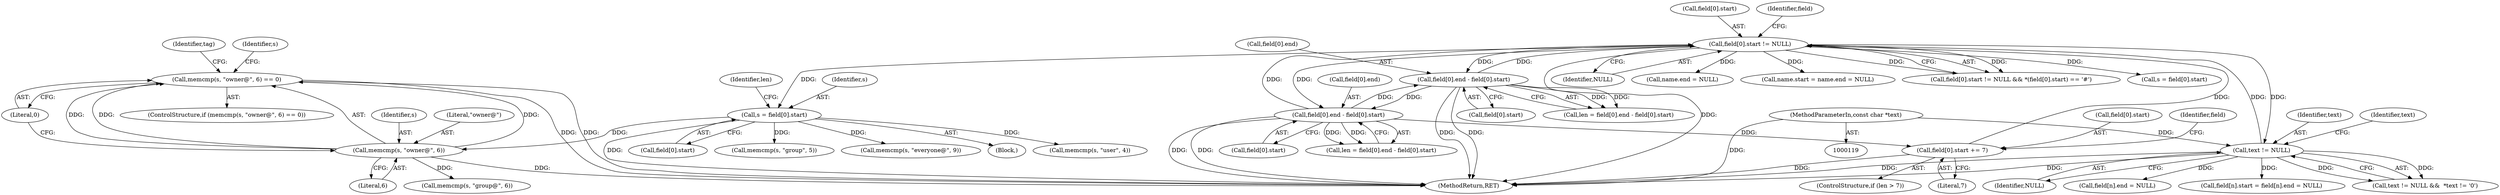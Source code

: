 digraph "0_libarchive_15bf44fd2c1ad0e3fd87048b3fcc90c4dcff1175@API" {
"1000736" [label="(Call,memcmp(s, \"owner@\", 6) == 0)"];
"1000737" [label="(Call,memcmp(s, \"owner@\", 6))"];
"1000684" [label="(Call,s = field[0].start)"];
"1000243" [label="(Call,field[0].start != NULL)"];
"1000693" [label="(Call,field[0].end - field[0].start)"];
"1000296" [label="(Call,field[0].end - field[0].start)"];
"1000337" [label="(Call,field[0].start += 7)"];
"1000171" [label="(Call,text != NULL)"];
"1000121" [label="(MethodParameterIn,const char *text)"];
"1000738" [label="(Identifier,s)"];
"1000739" [label="(Literal,\"owner@\")"];
"1000249" [label="(Identifier,NULL)"];
"1000302" [label="(Call,field[0].start)"];
"1000343" [label="(Literal,7)"];
"1000244" [label="(Call,field[0].start)"];
"1000740" [label="(Literal,6)"];
"1000693" [label="(Call,field[0].end - field[0].start)"];
"1000121" [label="(MethodParameterIn,const char *text)"];
"1000171" [label="(Call,text != NULL)"];
"1000338" [label="(Call,field[0].start)"];
"1000692" [label="(Identifier,len)"];
"1000735" [label="(ControlStructure,if (memcmp(s, \"owner@\", 6) == 0))"];
"1000277" [label="(Call,name.end = NULL)"];
"1000741" [label="(Literal,0)"];
"1000694" [label="(Call,field[0].end)"];
"1000170" [label="(Call,text != NULL &&  *text != '\0')"];
"1000736" [label="(Call,memcmp(s, \"owner@\", 6) == 0)"];
"1000355" [label="(Identifier,field)"];
"1000333" [label="(ControlStructure,if (len > 7))"];
"1000337" [label="(Call,field[0].start += 7)"];
"1000273" [label="(Call,name.start = name.end = NULL)"];
"1000749" [label="(Identifier,s)"];
"1000243" [label="(Call,field[0].start != NULL)"];
"1000254" [label="(Identifier,field)"];
"1000699" [label="(Call,field[0].start)"];
"1000172" [label="(Identifier,text)"];
"1000242" [label="(Call,field[0].start != NULL && *(field[0].start) == '#')"];
"1000294" [label="(Call,len = field[0].end - field[0].start)"];
"1000297" [label="(Call,field[0].end)"];
"1000686" [label="(Call,field[0].start)"];
"1000691" [label="(Call,len = field[0].end - field[0].start)"];
"1000725" [label="(Call,memcmp(s, \"group\", 5))"];
"1000173" [label="(Identifier,NULL)"];
"1000234" [label="(Call,field[n].end = NULL)"];
"1000228" [label="(Call,field[n].start = field[n].end = NULL)"];
"1000296" [label="(Call,field[0].end - field[0].start)"];
"1000760" [label="(Call,memcmp(s, \"everyone@\", 9))"];
"1000683" [label="(Block,)"];
"1000743" [label="(Identifier,tag)"];
"1000748" [label="(Call,memcmp(s, \"group@\", 6))"];
"1000737" [label="(Call,memcmp(s, \"owner@\", 6))"];
"1000176" [label="(Identifier,text)"];
"1000287" [label="(Call,s = field[0].start)"];
"1001007" [label="(MethodReturn,RET)"];
"1000713" [label="(Call,memcmp(s, \"user\", 4))"];
"1000685" [label="(Identifier,s)"];
"1000684" [label="(Call,s = field[0].start)"];
"1000736" -> "1000735"  [label="AST: "];
"1000736" -> "1000741"  [label="CFG: "];
"1000737" -> "1000736"  [label="AST: "];
"1000741" -> "1000736"  [label="AST: "];
"1000743" -> "1000736"  [label="CFG: "];
"1000749" -> "1000736"  [label="CFG: "];
"1000736" -> "1001007"  [label="DDG: "];
"1000736" -> "1001007"  [label="DDG: "];
"1000737" -> "1000736"  [label="DDG: "];
"1000737" -> "1000736"  [label="DDG: "];
"1000737" -> "1000736"  [label="DDG: "];
"1000737" -> "1000740"  [label="CFG: "];
"1000738" -> "1000737"  [label="AST: "];
"1000739" -> "1000737"  [label="AST: "];
"1000740" -> "1000737"  [label="AST: "];
"1000741" -> "1000737"  [label="CFG: "];
"1000737" -> "1001007"  [label="DDG: "];
"1000684" -> "1000737"  [label="DDG: "];
"1000737" -> "1000748"  [label="DDG: "];
"1000684" -> "1000683"  [label="AST: "];
"1000684" -> "1000686"  [label="CFG: "];
"1000685" -> "1000684"  [label="AST: "];
"1000686" -> "1000684"  [label="AST: "];
"1000692" -> "1000684"  [label="CFG: "];
"1000684" -> "1001007"  [label="DDG: "];
"1000243" -> "1000684"  [label="DDG: "];
"1000684" -> "1000713"  [label="DDG: "];
"1000684" -> "1000725"  [label="DDG: "];
"1000684" -> "1000760"  [label="DDG: "];
"1000243" -> "1000242"  [label="AST: "];
"1000243" -> "1000249"  [label="CFG: "];
"1000244" -> "1000243"  [label="AST: "];
"1000249" -> "1000243"  [label="AST: "];
"1000254" -> "1000243"  [label="CFG: "];
"1000242" -> "1000243"  [label="CFG: "];
"1000243" -> "1001007"  [label="DDG: "];
"1000243" -> "1000171"  [label="DDG: "];
"1000243" -> "1000242"  [label="DDG: "];
"1000243" -> "1000242"  [label="DDG: "];
"1000693" -> "1000243"  [label="DDG: "];
"1000337" -> "1000243"  [label="DDG: "];
"1000296" -> "1000243"  [label="DDG: "];
"1000171" -> "1000243"  [label="DDG: "];
"1000243" -> "1000273"  [label="DDG: "];
"1000243" -> "1000277"  [label="DDG: "];
"1000243" -> "1000287"  [label="DDG: "];
"1000243" -> "1000296"  [label="DDG: "];
"1000243" -> "1000693"  [label="DDG: "];
"1000693" -> "1000691"  [label="AST: "];
"1000693" -> "1000699"  [label="CFG: "];
"1000694" -> "1000693"  [label="AST: "];
"1000699" -> "1000693"  [label="AST: "];
"1000691" -> "1000693"  [label="CFG: "];
"1000693" -> "1001007"  [label="DDG: "];
"1000693" -> "1001007"  [label="DDG: "];
"1000693" -> "1000296"  [label="DDG: "];
"1000693" -> "1000691"  [label="DDG: "];
"1000693" -> "1000691"  [label="DDG: "];
"1000296" -> "1000693"  [label="DDG: "];
"1000296" -> "1000294"  [label="AST: "];
"1000296" -> "1000302"  [label="CFG: "];
"1000297" -> "1000296"  [label="AST: "];
"1000302" -> "1000296"  [label="AST: "];
"1000294" -> "1000296"  [label="CFG: "];
"1000296" -> "1001007"  [label="DDG: "];
"1000296" -> "1001007"  [label="DDG: "];
"1000296" -> "1000294"  [label="DDG: "];
"1000296" -> "1000294"  [label="DDG: "];
"1000296" -> "1000337"  [label="DDG: "];
"1000337" -> "1000333"  [label="AST: "];
"1000337" -> "1000343"  [label="CFG: "];
"1000338" -> "1000337"  [label="AST: "];
"1000343" -> "1000337"  [label="AST: "];
"1000355" -> "1000337"  [label="CFG: "];
"1000337" -> "1001007"  [label="DDG: "];
"1000171" -> "1000170"  [label="AST: "];
"1000171" -> "1000173"  [label="CFG: "];
"1000172" -> "1000171"  [label="AST: "];
"1000173" -> "1000171"  [label="AST: "];
"1000176" -> "1000171"  [label="CFG: "];
"1000170" -> "1000171"  [label="CFG: "];
"1000171" -> "1001007"  [label="DDG: "];
"1000171" -> "1001007"  [label="DDG: "];
"1000171" -> "1000170"  [label="DDG: "];
"1000171" -> "1000170"  [label="DDG: "];
"1000121" -> "1000171"  [label="DDG: "];
"1000171" -> "1000228"  [label="DDG: "];
"1000171" -> "1000234"  [label="DDG: "];
"1000121" -> "1000119"  [label="AST: "];
"1000121" -> "1001007"  [label="DDG: "];
}
